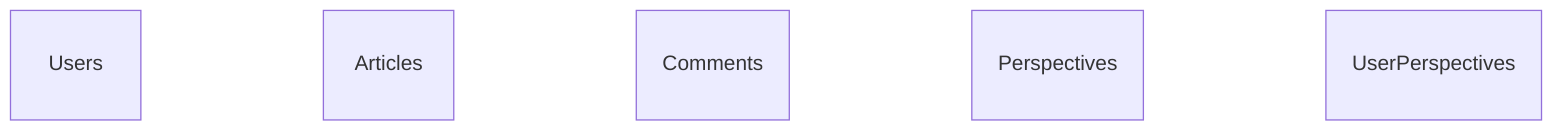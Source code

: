 erDiagram

    Users {
    }

    Articles {
    }

    Comments {
    }

    Perspectives {
    }

    UserPerspectives {
    }